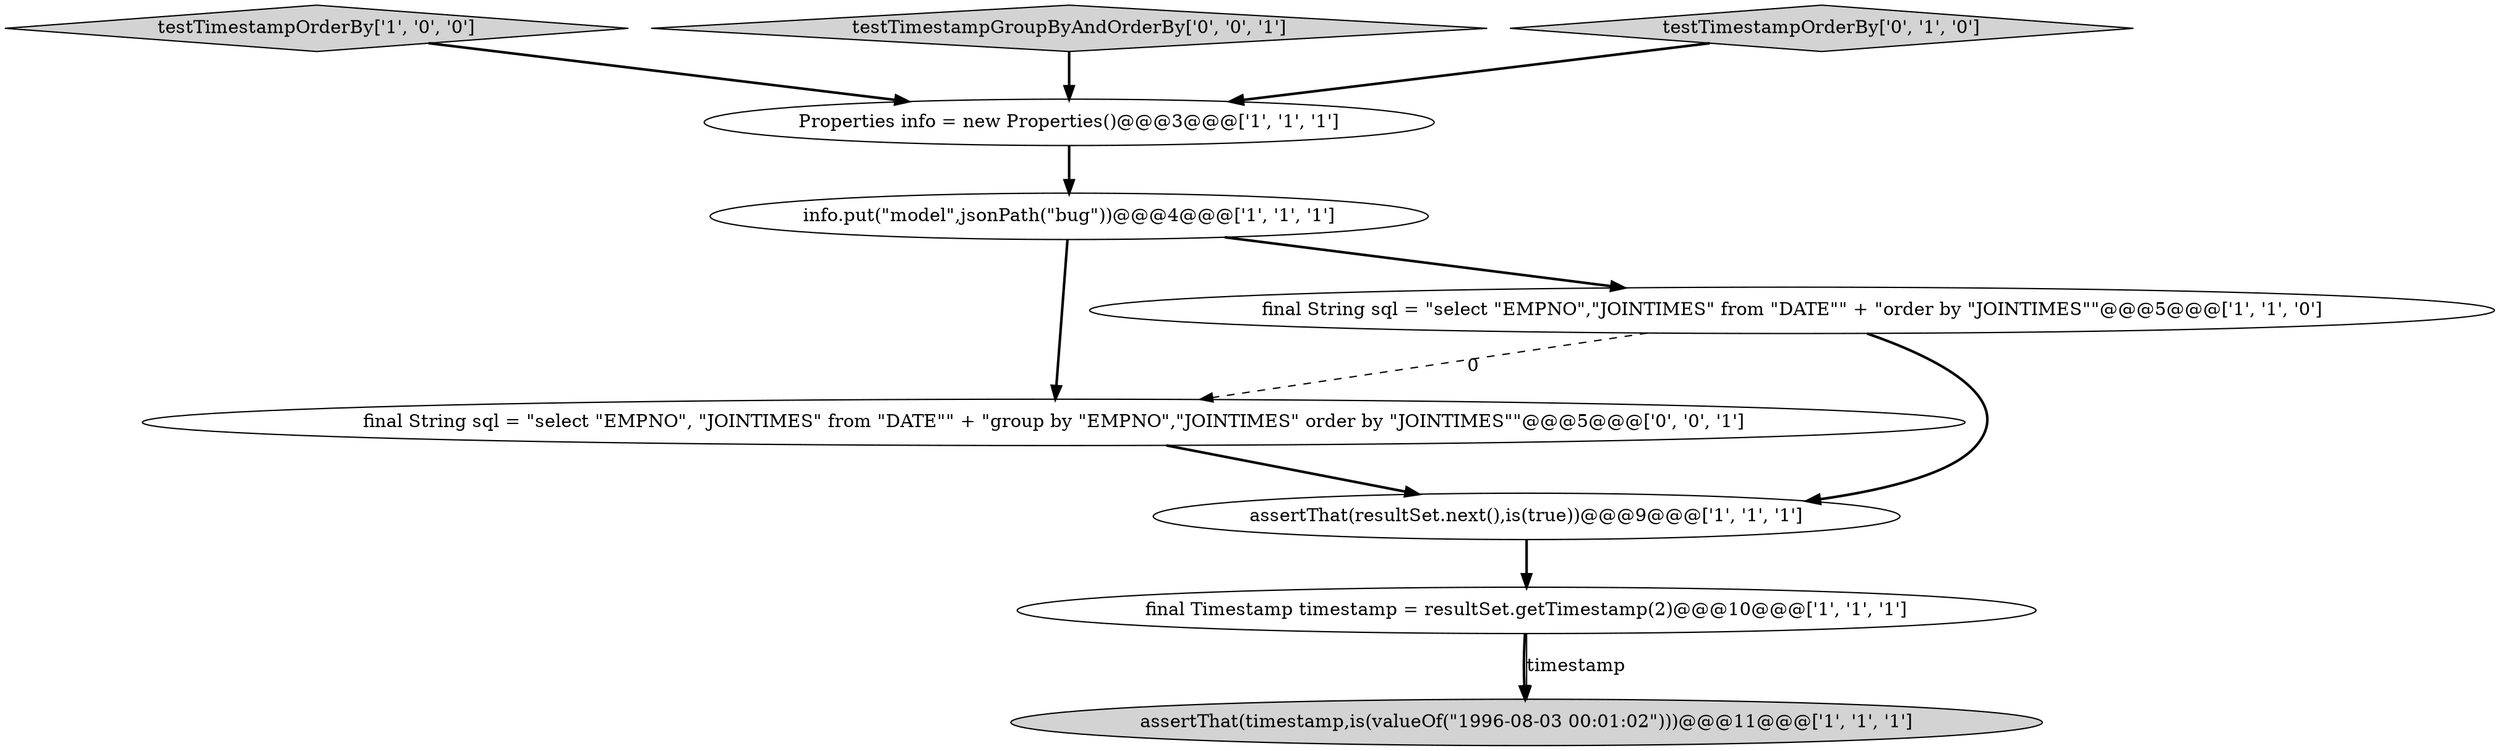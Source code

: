digraph {
6 [style = filled, label = "testTimestampOrderBy['1', '0', '0']", fillcolor = lightgray, shape = diamond image = "AAA0AAABBB1BBB"];
9 [style = filled, label = "final String sql = \"select \"EMPNO\", \"JOINTIMES\" from \"DATE\"\" + \"group by \"EMPNO\",\"JOINTIMES\" order by \"JOINTIMES\"\"@@@5@@@['0', '0', '1']", fillcolor = white, shape = ellipse image = "AAA0AAABBB3BBB"];
8 [style = filled, label = "testTimestampGroupByAndOrderBy['0', '0', '1']", fillcolor = lightgray, shape = diamond image = "AAA0AAABBB3BBB"];
3 [style = filled, label = "assertThat(timestamp,is(valueOf(\"1996-08-03 00:01:02\")))@@@11@@@['1', '1', '1']", fillcolor = lightgray, shape = ellipse image = "AAA0AAABBB1BBB"];
7 [style = filled, label = "testTimestampOrderBy['0', '1', '0']", fillcolor = lightgray, shape = diamond image = "AAA0AAABBB2BBB"];
5 [style = filled, label = "assertThat(resultSet.next(),is(true))@@@9@@@['1', '1', '1']", fillcolor = white, shape = ellipse image = "AAA0AAABBB1BBB"];
4 [style = filled, label = "final String sql = \"select \"EMPNO\",\"JOINTIMES\" from \"DATE\"\" + \"order by \"JOINTIMES\"\"@@@5@@@['1', '1', '0']", fillcolor = white, shape = ellipse image = "AAA0AAABBB1BBB"];
0 [style = filled, label = "info.put(\"model\",jsonPath(\"bug\"))@@@4@@@['1', '1', '1']", fillcolor = white, shape = ellipse image = "AAA0AAABBB1BBB"];
2 [style = filled, label = "final Timestamp timestamp = resultSet.getTimestamp(2)@@@10@@@['1', '1', '1']", fillcolor = white, shape = ellipse image = "AAA0AAABBB1BBB"];
1 [style = filled, label = "Properties info = new Properties()@@@3@@@['1', '1', '1']", fillcolor = white, shape = ellipse image = "AAA0AAABBB1BBB"];
9->5 [style = bold, label=""];
8->1 [style = bold, label=""];
6->1 [style = bold, label=""];
4->9 [style = dashed, label="0"];
5->2 [style = bold, label=""];
0->9 [style = bold, label=""];
7->1 [style = bold, label=""];
1->0 [style = bold, label=""];
0->4 [style = bold, label=""];
4->5 [style = bold, label=""];
2->3 [style = bold, label=""];
2->3 [style = solid, label="timestamp"];
}
